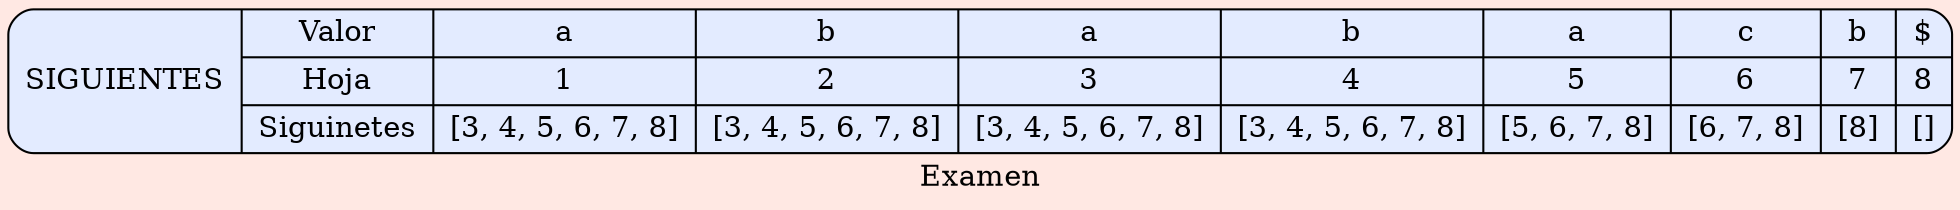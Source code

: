 digraph structs { 
  bgcolor = "#FFE8E3"   
 node [shape=Mrecord fillcolor="#E3EBFF" style =filled];
label ="Examen"
struct1 [label="SIGUIENTES| { Valor | Hoja| Siguinetes } | 
{ a| 1 | [3, 4, 5, 6, 7, 8]}|
{ b| 2 | [3, 4, 5, 6, 7, 8]}|
{ a| 3 | [3, 4, 5, 6, 7, 8]}|
{ b| 4 | [3, 4, 5, 6, 7, 8]}|
{ a| 5 | [5, 6, 7, 8]}|
{ c| 6 | [6, 7, 8]}|
{ b| 7 | [8]}|
{ $| 8 | []}
"];
 }